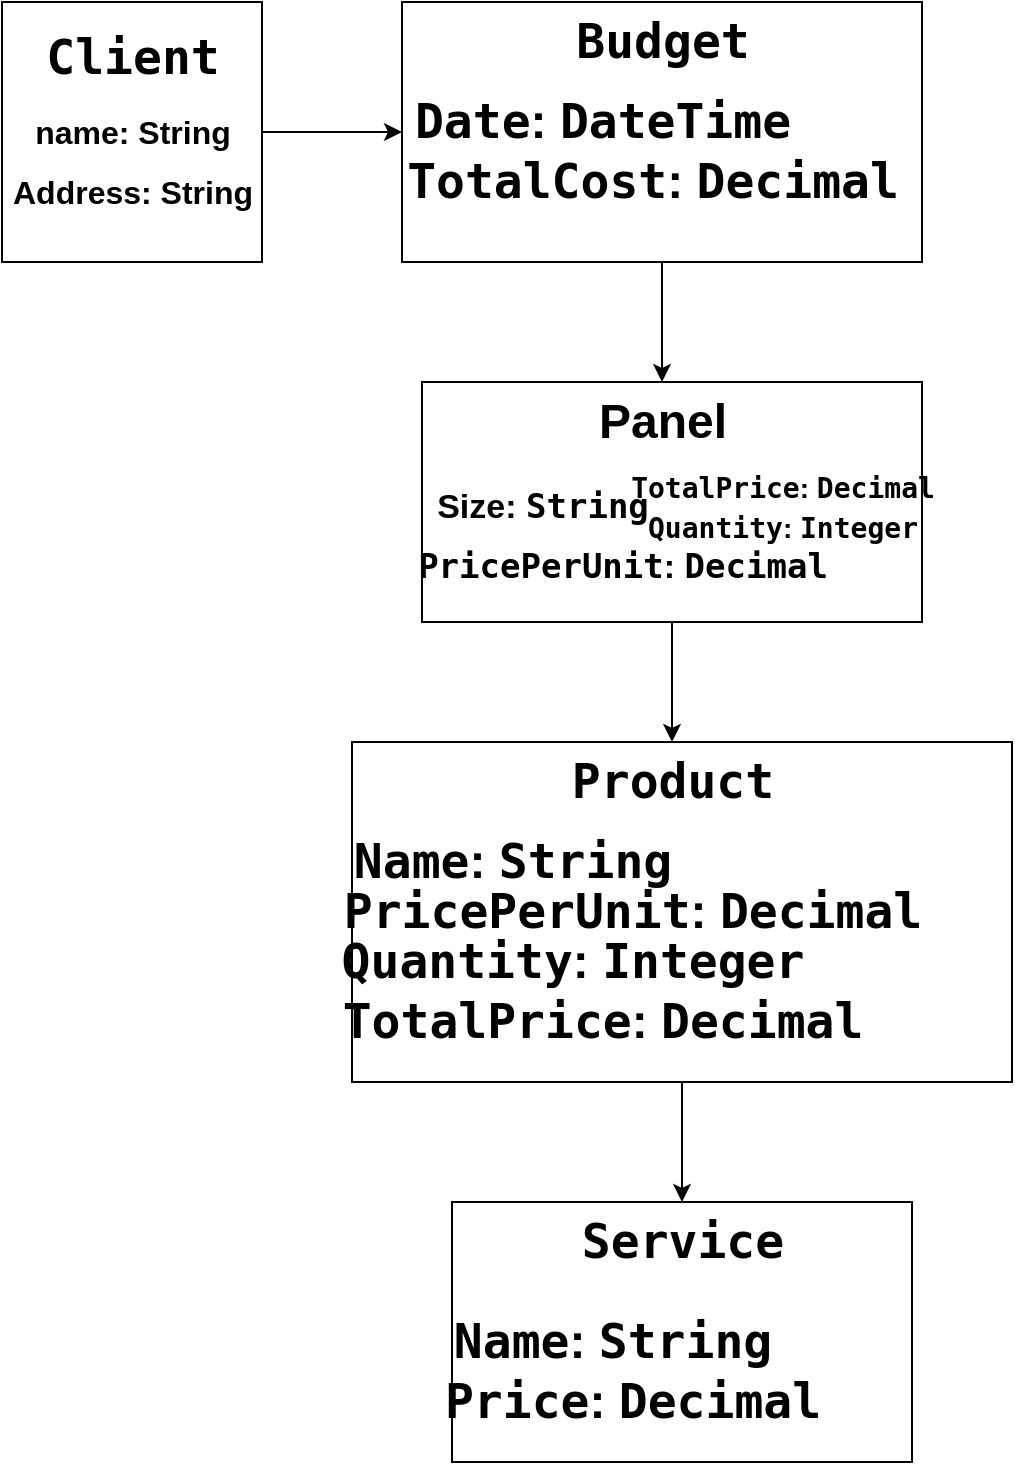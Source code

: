 <mxfile version="24.7.17">
  <diagram name="Page-1" id="JTsQTGkonq9K1Dp6HcwC">
    <mxGraphModel dx="2074" dy="1132" grid="1" gridSize="10" guides="1" tooltips="1" connect="1" arrows="1" fold="1" page="1" pageScale="1" pageWidth="850" pageHeight="1100" math="0" shadow="0">
      <root>
        <mxCell id="0" />
        <mxCell id="1" parent="0" />
        <mxCell id="6p2CWHVA4Z-ctsaCVQQi-31" value="" style="group" vertex="1" connectable="0" parent="1">
          <mxGeometry x="100" y="80" width="130" height="130" as="geometry" />
        </mxCell>
        <mxCell id="6p2CWHVA4Z-ctsaCVQQi-1" value="" style="whiteSpace=wrap;html=1;aspect=fixed;" vertex="1" parent="6p2CWHVA4Z-ctsaCVQQi-31">
          <mxGeometry width="130" height="130" as="geometry" />
        </mxCell>
        <mxCell id="6p2CWHVA4Z-ctsaCVQQi-2" value="&lt;strong&gt;&lt;code&gt;Client&lt;/code&gt;&lt;/strong&gt;" style="text;strokeColor=none;fillColor=none;html=1;fontSize=24;fontStyle=1;verticalAlign=middle;align=center;" vertex="1" parent="6p2CWHVA4Z-ctsaCVQQi-31">
          <mxGeometry x="15" y="7.5" width="100" height="40" as="geometry" />
        </mxCell>
        <mxCell id="6p2CWHVA4Z-ctsaCVQQi-3" value="name:&amp;nbsp;String" style="text;strokeColor=none;fillColor=none;html=1;fontSize=16;fontStyle=1;verticalAlign=middle;align=center;" vertex="1" parent="6p2CWHVA4Z-ctsaCVQQi-31">
          <mxGeometry x="30" y="47.5" width="70" height="35" as="geometry" />
        </mxCell>
        <mxCell id="6p2CWHVA4Z-ctsaCVQQi-4" value="Address&lt;span style=&quot;background-color: initial;&quot;&gt;:&amp;nbsp;String&lt;/span&gt;" style="text;strokeColor=none;fillColor=none;html=1;fontSize=16;fontStyle=1;verticalAlign=middle;align=center;" vertex="1" parent="6p2CWHVA4Z-ctsaCVQQi-31">
          <mxGeometry x="30" y="77.5" width="70" height="35" as="geometry" />
        </mxCell>
        <mxCell id="6p2CWHVA4Z-ctsaCVQQi-33" value="" style="group" vertex="1" connectable="0" parent="1">
          <mxGeometry x="275" y="450" width="330" height="170" as="geometry" />
        </mxCell>
        <mxCell id="6p2CWHVA4Z-ctsaCVQQi-14" value="" style="rounded=0;whiteSpace=wrap;html=1;" vertex="1" parent="6p2CWHVA4Z-ctsaCVQQi-33">
          <mxGeometry width="330" height="170" as="geometry" />
        </mxCell>
        <mxCell id="6p2CWHVA4Z-ctsaCVQQi-15" value="&lt;strong&gt;&lt;code&gt;Product&lt;/code&gt;&lt;/strong&gt;" style="text;strokeColor=none;fillColor=none;html=1;fontSize=24;fontStyle=1;verticalAlign=middle;align=center;" vertex="1" parent="6p2CWHVA4Z-ctsaCVQQi-33">
          <mxGeometry x="110" width="100" height="40" as="geometry" />
        </mxCell>
        <mxCell id="6p2CWHVA4Z-ctsaCVQQi-16" value="&lt;code&gt;Name&lt;/code&gt;: &lt;code&gt;String&lt;/code&gt;" style="text;strokeColor=none;fillColor=none;html=1;fontSize=24;fontStyle=1;verticalAlign=middle;align=center;" vertex="1" parent="6p2CWHVA4Z-ctsaCVQQi-33">
          <mxGeometry x="30" y="40" width="100" height="40" as="geometry" />
        </mxCell>
        <mxCell id="6p2CWHVA4Z-ctsaCVQQi-17" value="&lt;code&gt;PricePerUnit&lt;/code&gt;: &lt;code&gt;Decimal&lt;/code&gt;" style="text;strokeColor=none;fillColor=none;html=1;fontSize=24;fontStyle=1;verticalAlign=middle;align=center;" vertex="1" parent="6p2CWHVA4Z-ctsaCVQQi-33">
          <mxGeometry x="90" y="65" width="100" height="40" as="geometry" />
        </mxCell>
        <mxCell id="6p2CWHVA4Z-ctsaCVQQi-18" value="&lt;code&gt;Quantity&lt;/code&gt;: &lt;code&gt;Integer&lt;/code&gt;" style="text;strokeColor=none;fillColor=none;html=1;fontSize=24;fontStyle=1;verticalAlign=middle;align=center;" vertex="1" parent="6p2CWHVA4Z-ctsaCVQQi-33">
          <mxGeometry x="60" y="90" width="100" height="40" as="geometry" />
        </mxCell>
        <mxCell id="6p2CWHVA4Z-ctsaCVQQi-20" value="&lt;code&gt;TotalPrice&lt;/code&gt;: &lt;code&gt;Decimal&lt;/code&gt;" style="text;strokeColor=none;fillColor=none;html=1;fontSize=24;fontStyle=1;verticalAlign=middle;align=center;" vertex="1" parent="6p2CWHVA4Z-ctsaCVQQi-33">
          <mxGeometry x="75" y="120" width="100" height="40" as="geometry" />
        </mxCell>
        <mxCell id="6p2CWHVA4Z-ctsaCVQQi-35" value="" style="group" vertex="1" connectable="0" parent="1">
          <mxGeometry x="310" y="270" width="250" height="120" as="geometry" />
        </mxCell>
        <mxCell id="6p2CWHVA4Z-ctsaCVQQi-7" value="" style="rounded=0;whiteSpace=wrap;html=1;" vertex="1" parent="6p2CWHVA4Z-ctsaCVQQi-35">
          <mxGeometry width="250" height="120" as="geometry" />
        </mxCell>
        <mxCell id="6p2CWHVA4Z-ctsaCVQQi-8" value="Panel" style="text;strokeColor=none;fillColor=none;html=1;fontSize=24;fontStyle=1;verticalAlign=middle;align=center;" vertex="1" parent="6p2CWHVA4Z-ctsaCVQQi-35">
          <mxGeometry x="70" width="100" height="40" as="geometry" />
        </mxCell>
        <mxCell id="6p2CWHVA4Z-ctsaCVQQi-9" value="&lt;font style=&quot;font-size: 17px;&quot;&gt;Size:&amp;nbsp;&lt;code&gt;String&lt;/code&gt;&lt;/font&gt;" style="text;strokeColor=none;fillColor=none;html=1;fontSize=24;fontStyle=1;verticalAlign=middle;align=center;" vertex="1" parent="6p2CWHVA4Z-ctsaCVQQi-35">
          <mxGeometry x="10" y="40" width="100" height="40" as="geometry" />
        </mxCell>
        <mxCell id="6p2CWHVA4Z-ctsaCVQQi-10" value="&lt;font style=&quot;font-size: 17px;&quot;&gt;&lt;code&gt;PricePerUnit&lt;/code&gt;: &lt;code&gt;Decimal&lt;/code&gt;&lt;/font&gt;" style="text;strokeColor=none;fillColor=none;html=1;fontSize=24;fontStyle=1;verticalAlign=middle;align=center;" vertex="1" parent="6p2CWHVA4Z-ctsaCVQQi-35">
          <mxGeometry x="50" y="70" width="100" height="40" as="geometry" />
        </mxCell>
        <mxCell id="6p2CWHVA4Z-ctsaCVQQi-11" value="&lt;font style=&quot;font-size: 14px;&quot;&gt;&lt;code&gt;Quantity&lt;/code&gt;: &lt;code&gt;Integer&lt;/code&gt;&lt;/font&gt;" style="text;strokeColor=none;fillColor=none;html=1;fontSize=24;fontStyle=1;verticalAlign=middle;align=center;" vertex="1" parent="6p2CWHVA4Z-ctsaCVQQi-35">
          <mxGeometry x="130" y="50" width="100" height="40" as="geometry" />
        </mxCell>
        <mxCell id="6p2CWHVA4Z-ctsaCVQQi-13" value="&lt;font style=&quot;font-size: 14px;&quot;&gt;&lt;code&gt;TotalPrice&lt;/code&gt;: &lt;code&gt;Decimal&lt;/code&gt;&lt;/font&gt;" style="text;strokeColor=none;fillColor=none;html=1;fontSize=24;fontStyle=1;verticalAlign=middle;align=center;" vertex="1" parent="6p2CWHVA4Z-ctsaCVQQi-35">
          <mxGeometry x="130" y="30" width="100" height="40" as="geometry" />
        </mxCell>
        <mxCell id="6p2CWHVA4Z-ctsaCVQQi-36" value="" style="group" vertex="1" connectable="0" parent="1">
          <mxGeometry x="325" y="680" width="230" height="130" as="geometry" />
        </mxCell>
        <mxCell id="6p2CWHVA4Z-ctsaCVQQi-21" value="" style="rounded=0;whiteSpace=wrap;html=1;" vertex="1" parent="6p2CWHVA4Z-ctsaCVQQi-36">
          <mxGeometry width="230" height="130" as="geometry" />
        </mxCell>
        <mxCell id="6p2CWHVA4Z-ctsaCVQQi-22" value="&lt;strong&gt;&lt;code&gt;Service&lt;/code&gt;&lt;/strong&gt;" style="text;strokeColor=none;fillColor=none;html=1;fontSize=24;fontStyle=1;verticalAlign=middle;align=center;" vertex="1" parent="6p2CWHVA4Z-ctsaCVQQi-36">
          <mxGeometry x="65" width="100" height="40" as="geometry" />
        </mxCell>
        <mxCell id="6p2CWHVA4Z-ctsaCVQQi-23" value="&lt;code&gt;Name&lt;/code&gt;: &lt;code&gt;String&lt;/code&gt;" style="text;strokeColor=none;fillColor=none;html=1;fontSize=24;fontStyle=1;verticalAlign=middle;align=center;" vertex="1" parent="6p2CWHVA4Z-ctsaCVQQi-36">
          <mxGeometry x="30" y="50" width="100" height="40" as="geometry" />
        </mxCell>
        <mxCell id="6p2CWHVA4Z-ctsaCVQQi-24" value="&lt;code&gt;Price&lt;/code&gt;: &lt;code&gt;Decimal&lt;/code&gt;" style="text;strokeColor=none;fillColor=none;html=1;fontSize=24;fontStyle=1;verticalAlign=middle;align=center;" vertex="1" parent="6p2CWHVA4Z-ctsaCVQQi-36">
          <mxGeometry x="40" y="80" width="100" height="40" as="geometry" />
        </mxCell>
        <mxCell id="6p2CWHVA4Z-ctsaCVQQi-39" value="" style="group" vertex="1" connectable="0" parent="1">
          <mxGeometry x="300" y="80" width="260" height="130" as="geometry" />
        </mxCell>
        <mxCell id="6p2CWHVA4Z-ctsaCVQQi-26" value="" style="rounded=0;whiteSpace=wrap;html=1;" vertex="1" parent="6p2CWHVA4Z-ctsaCVQQi-39">
          <mxGeometry width="260" height="130" as="geometry" />
        </mxCell>
        <mxCell id="6p2CWHVA4Z-ctsaCVQQi-27" value="&lt;strong&gt;&lt;code&gt;Budget&lt;/code&gt;&lt;/strong&gt;" style="text;strokeColor=none;fillColor=none;html=1;fontSize=24;fontStyle=1;verticalAlign=middle;align=center;" vertex="1" parent="6p2CWHVA4Z-ctsaCVQQi-39">
          <mxGeometry x="80" width="100" height="40" as="geometry" />
        </mxCell>
        <mxCell id="6p2CWHVA4Z-ctsaCVQQi-28" value="&lt;code&gt;Date&lt;/code&gt;: &lt;code&gt;DateTime&lt;/code&gt;" style="text;strokeColor=none;fillColor=none;html=1;fontSize=24;fontStyle=1;verticalAlign=middle;align=center;" vertex="1" parent="6p2CWHVA4Z-ctsaCVQQi-39">
          <mxGeometry x="50" y="40" width="100" height="40" as="geometry" />
        </mxCell>
        <mxCell id="6p2CWHVA4Z-ctsaCVQQi-29" value="&lt;code&gt;TotalCost&lt;/code&gt;: &lt;code&gt;Decimal&lt;/code&gt;" style="text;strokeColor=none;fillColor=none;html=1;fontSize=24;fontStyle=1;verticalAlign=middle;align=center;" vertex="1" parent="6p2CWHVA4Z-ctsaCVQQi-39">
          <mxGeometry x="75" y="70" width="100" height="40" as="geometry" />
        </mxCell>
        <mxCell id="6p2CWHVA4Z-ctsaCVQQi-42" style="edgeStyle=orthogonalEdgeStyle;rounded=0;orthogonalLoop=1;jettySize=auto;html=1;exitX=1;exitY=0.5;exitDx=0;exitDy=0;entryX=0;entryY=0.5;entryDx=0;entryDy=0;" edge="1" parent="1" source="6p2CWHVA4Z-ctsaCVQQi-1" target="6p2CWHVA4Z-ctsaCVQQi-26">
          <mxGeometry relative="1" as="geometry" />
        </mxCell>
        <mxCell id="6p2CWHVA4Z-ctsaCVQQi-43" style="edgeStyle=orthogonalEdgeStyle;rounded=0;orthogonalLoop=1;jettySize=auto;html=1;exitX=0.5;exitY=1;exitDx=0;exitDy=0;entryX=0.5;entryY=0;entryDx=0;entryDy=0;" edge="1" parent="1" source="6p2CWHVA4Z-ctsaCVQQi-26" target="6p2CWHVA4Z-ctsaCVQQi-8">
          <mxGeometry relative="1" as="geometry" />
        </mxCell>
        <mxCell id="6p2CWHVA4Z-ctsaCVQQi-45" style="edgeStyle=orthogonalEdgeStyle;rounded=0;orthogonalLoop=1;jettySize=auto;html=1;" edge="1" parent="1" source="6p2CWHVA4Z-ctsaCVQQi-14" target="6p2CWHVA4Z-ctsaCVQQi-22">
          <mxGeometry relative="1" as="geometry" />
        </mxCell>
        <mxCell id="6p2CWHVA4Z-ctsaCVQQi-48" style="edgeStyle=orthogonalEdgeStyle;rounded=0;orthogonalLoop=1;jettySize=auto;html=1;exitX=0.5;exitY=1;exitDx=0;exitDy=0;entryX=0.5;entryY=0;entryDx=0;entryDy=0;" edge="1" parent="1" source="6p2CWHVA4Z-ctsaCVQQi-7" target="6p2CWHVA4Z-ctsaCVQQi-15">
          <mxGeometry relative="1" as="geometry" />
        </mxCell>
      </root>
    </mxGraphModel>
  </diagram>
</mxfile>
